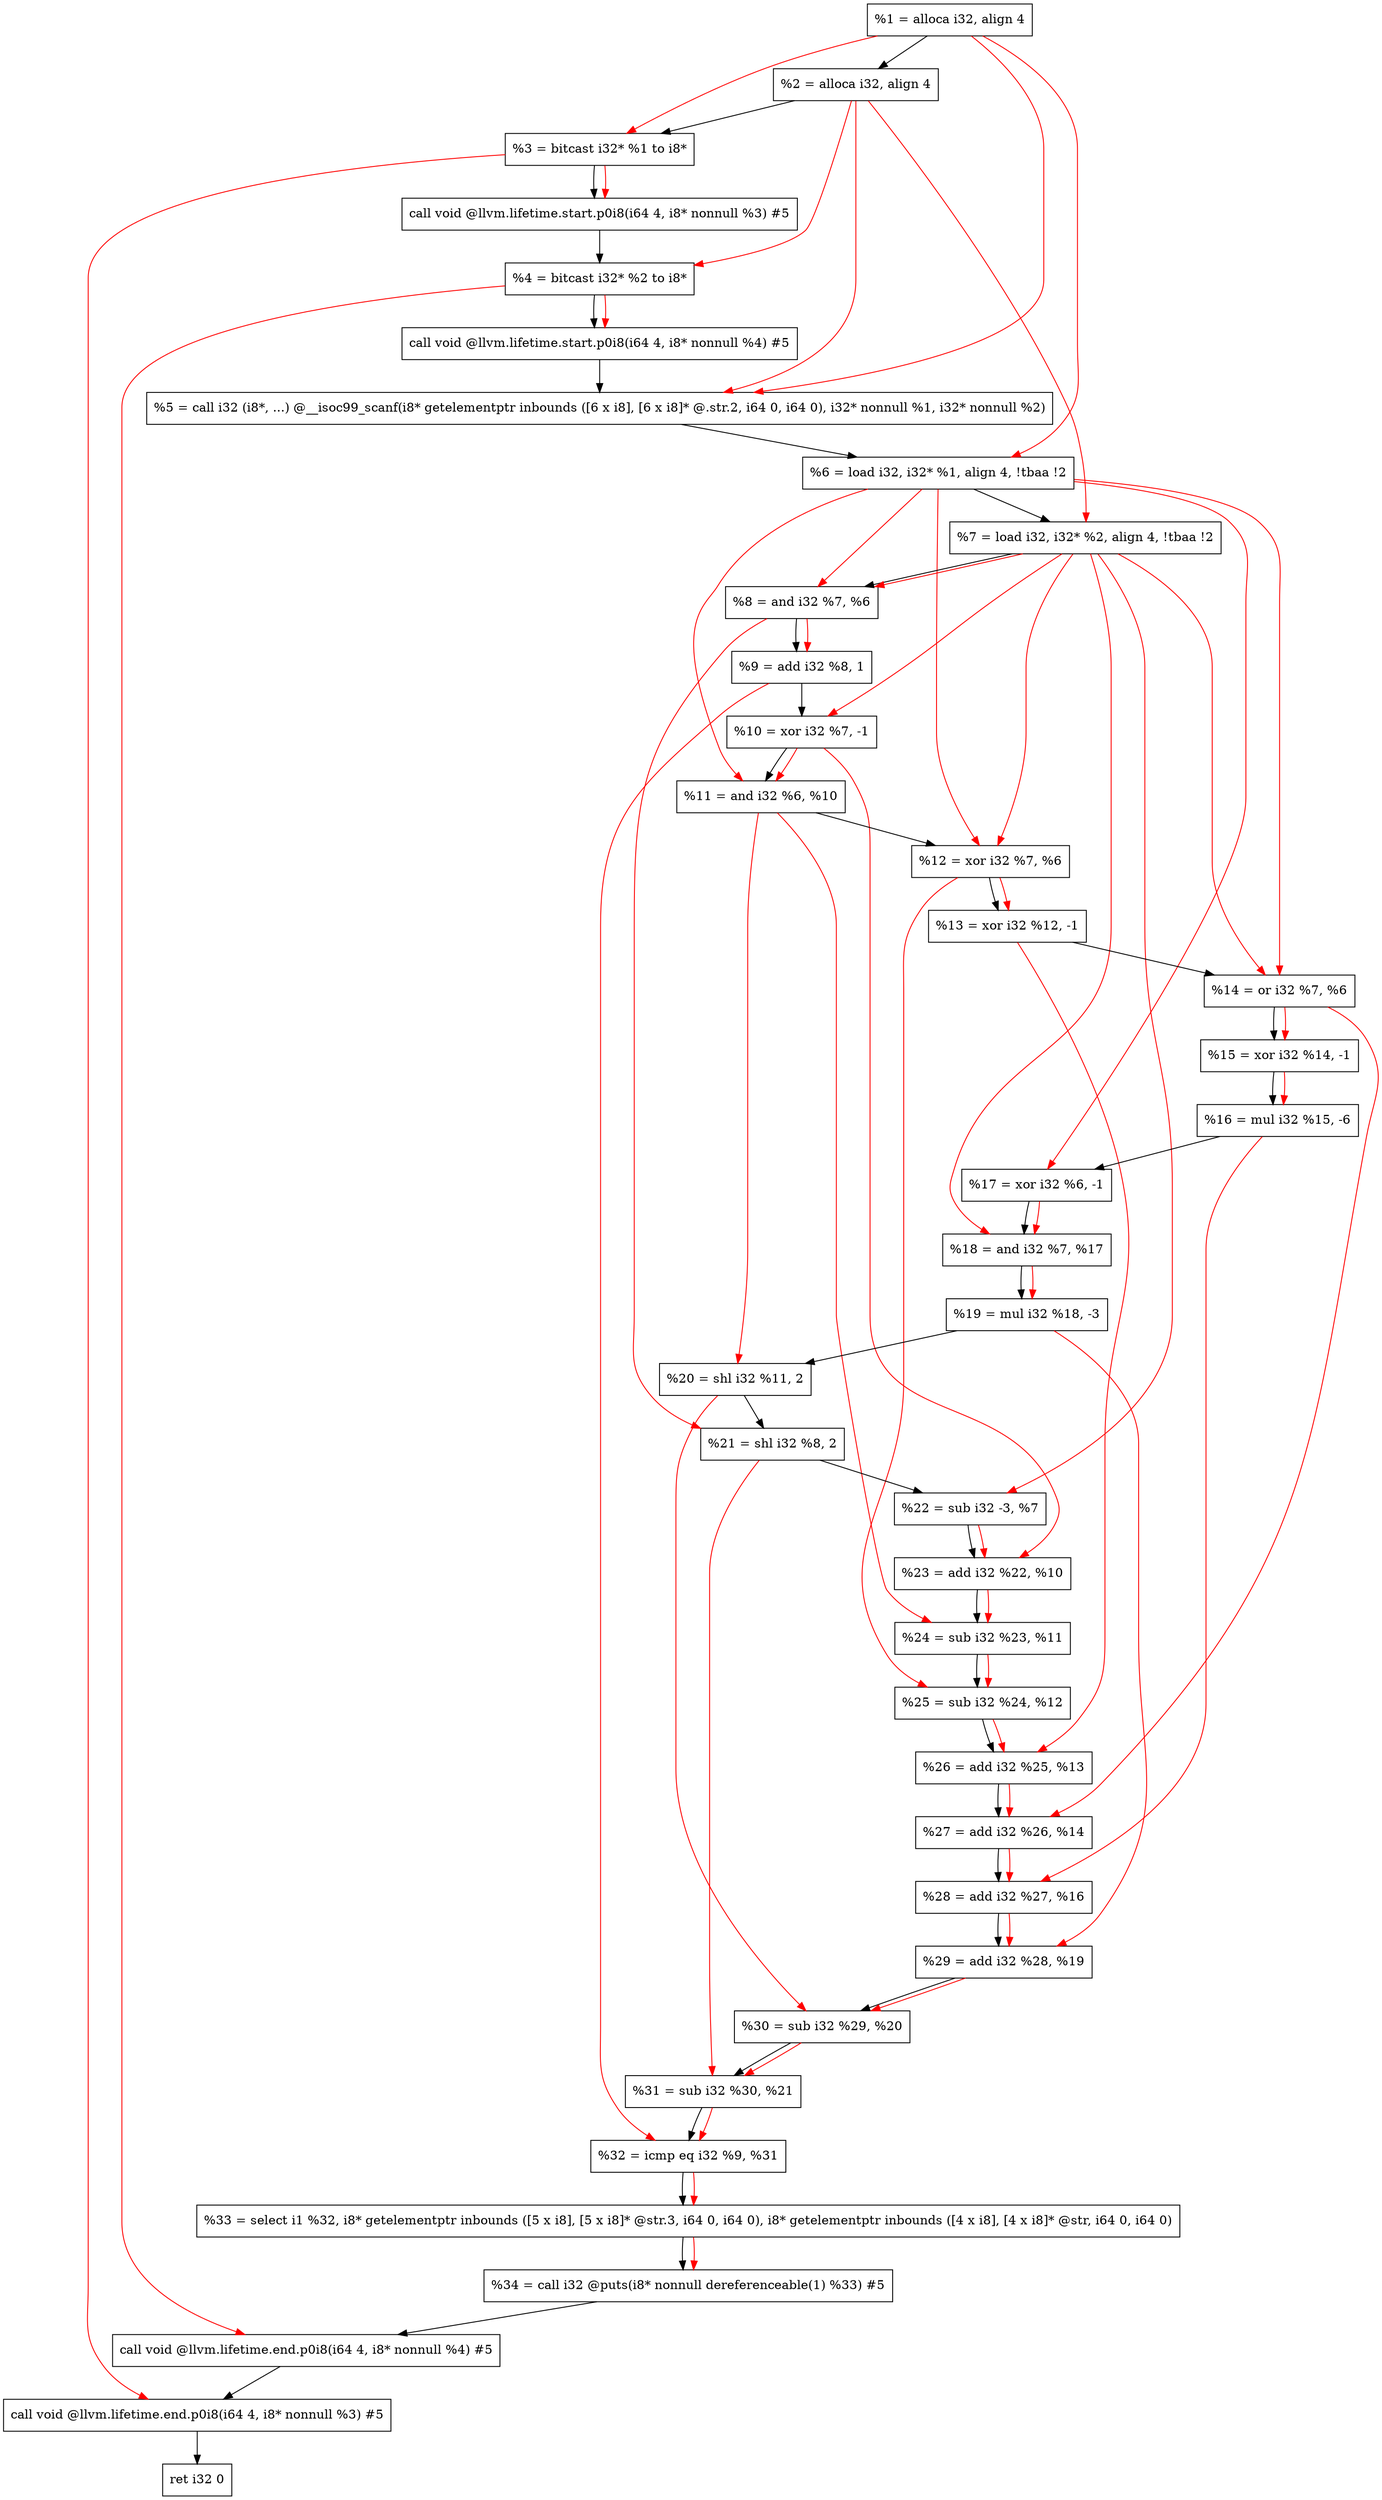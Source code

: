digraph "DFG for'main' function" {
	Node0xdbcdc8[shape=record, label="  %1 = alloca i32, align 4"];
	Node0xdbce48[shape=record, label="  %2 = alloca i32, align 4"];
	Node0xdbced8[shape=record, label="  %3 = bitcast i32* %1 to i8*"];
	Node0xdbd338[shape=record, label="  call void @llvm.lifetime.start.p0i8(i64 4, i8* nonnull %3) #5"];
	Node0xdbd418[shape=record, label="  %4 = bitcast i32* %2 to i8*"];
	Node0xdbd538[shape=record, label="  call void @llvm.lifetime.start.p0i8(i64 4, i8* nonnull %4) #5"];
	Node0xdbd770[shape=record, label="  %5 = call i32 (i8*, ...) @__isoc99_scanf(i8* getelementptr inbounds ([6 x i8], [6 x i8]* @.str.2, i64 0, i64 0), i32* nonnull %1, i32* nonnull %2)"];
	Node0xdbd828[shape=record, label="  %6 = load i32, i32* %1, align 4, !tbaa !2"];
	Node0xdbe798[shape=record, label="  %7 = load i32, i32* %2, align 4, !tbaa !2"];
	Node0xdbee20[shape=record, label="  %8 = and i32 %7, %6"];
	Node0xdbee90[shape=record, label="  %9 = add i32 %8, 1"];
	Node0xdbef00[shape=record, label="  %10 = xor i32 %7, -1"];
	Node0xdbef70[shape=record, label="  %11 = and i32 %6, %10"];
	Node0xdbefe0[shape=record, label="  %12 = xor i32 %7, %6"];
	Node0xdbf050[shape=record, label="  %13 = xor i32 %12, -1"];
	Node0xdbf0c0[shape=record, label="  %14 = or i32 %7, %6"];
	Node0xdbf130[shape=record, label="  %15 = xor i32 %14, -1"];
	Node0xdbf1a0[shape=record, label="  %16 = mul i32 %15, -6"];
	Node0xdbf210[shape=record, label="  %17 = xor i32 %6, -1"];
	Node0xdbf280[shape=record, label="  %18 = and i32 %7, %17"];
	Node0xdbf2f0[shape=record, label="  %19 = mul i32 %18, -3"];
	Node0xdbf360[shape=record, label="  %20 = shl i32 %11, 2"];
	Node0xdbf3d0[shape=record, label="  %21 = shl i32 %8, 2"];
	Node0xdbf440[shape=record, label="  %22 = sub i32 -3, %7"];
	Node0xdbf4b0[shape=record, label="  %23 = add i32 %22, %10"];
	Node0xdbf520[shape=record, label="  %24 = sub i32 %23, %11"];
	Node0xdbf590[shape=record, label="  %25 = sub i32 %24, %12"];
	Node0xdbf600[shape=record, label="  %26 = add i32 %25, %13"];
	Node0xdbf670[shape=record, label="  %27 = add i32 %26, %14"];
	Node0xdbf6e0[shape=record, label="  %28 = add i32 %27, %16"];
	Node0xdbf750[shape=record, label="  %29 = add i32 %28, %19"];
	Node0xdbf7c0[shape=record, label="  %30 = sub i32 %29, %20"];
	Node0xdbf830[shape=record, label="  %31 = sub i32 %30, %21"];
	Node0xdbf8a0[shape=record, label="  %32 = icmp eq i32 %9, %31"];
	Node0xd5d9d8[shape=record, label="  %33 = select i1 %32, i8* getelementptr inbounds ([5 x i8], [5 x i8]* @str.3, i64 0, i64 0), i8* getelementptr inbounds ([4 x i8], [4 x i8]* @str, i64 0, i64 0)"];
	Node0xdbfb40[shape=record, label="  %34 = call i32 @puts(i8* nonnull dereferenceable(1) %33) #5"];
	Node0xdbfd98[shape=record, label="  call void @llvm.lifetime.end.p0i8(i64 4, i8* nonnull %4) #5"];
	Node0xdbfef8[shape=record, label="  call void @llvm.lifetime.end.p0i8(i64 4, i8* nonnull %3) #5"];
	Node0xdbffb8[shape=record, label="  ret i32 0"];
	Node0xdbcdc8 -> Node0xdbce48;
	Node0xdbce48 -> Node0xdbced8;
	Node0xdbced8 -> Node0xdbd338;
	Node0xdbd338 -> Node0xdbd418;
	Node0xdbd418 -> Node0xdbd538;
	Node0xdbd538 -> Node0xdbd770;
	Node0xdbd770 -> Node0xdbd828;
	Node0xdbd828 -> Node0xdbe798;
	Node0xdbe798 -> Node0xdbee20;
	Node0xdbee20 -> Node0xdbee90;
	Node0xdbee90 -> Node0xdbef00;
	Node0xdbef00 -> Node0xdbef70;
	Node0xdbef70 -> Node0xdbefe0;
	Node0xdbefe0 -> Node0xdbf050;
	Node0xdbf050 -> Node0xdbf0c0;
	Node0xdbf0c0 -> Node0xdbf130;
	Node0xdbf130 -> Node0xdbf1a0;
	Node0xdbf1a0 -> Node0xdbf210;
	Node0xdbf210 -> Node0xdbf280;
	Node0xdbf280 -> Node0xdbf2f0;
	Node0xdbf2f0 -> Node0xdbf360;
	Node0xdbf360 -> Node0xdbf3d0;
	Node0xdbf3d0 -> Node0xdbf440;
	Node0xdbf440 -> Node0xdbf4b0;
	Node0xdbf4b0 -> Node0xdbf520;
	Node0xdbf520 -> Node0xdbf590;
	Node0xdbf590 -> Node0xdbf600;
	Node0xdbf600 -> Node0xdbf670;
	Node0xdbf670 -> Node0xdbf6e0;
	Node0xdbf6e0 -> Node0xdbf750;
	Node0xdbf750 -> Node0xdbf7c0;
	Node0xdbf7c0 -> Node0xdbf830;
	Node0xdbf830 -> Node0xdbf8a0;
	Node0xdbf8a0 -> Node0xd5d9d8;
	Node0xd5d9d8 -> Node0xdbfb40;
	Node0xdbfb40 -> Node0xdbfd98;
	Node0xdbfd98 -> Node0xdbfef8;
	Node0xdbfef8 -> Node0xdbffb8;
edge [color=red]
	Node0xdbcdc8 -> Node0xdbced8;
	Node0xdbced8 -> Node0xdbd338;
	Node0xdbce48 -> Node0xdbd418;
	Node0xdbd418 -> Node0xdbd538;
	Node0xdbcdc8 -> Node0xdbd770;
	Node0xdbce48 -> Node0xdbd770;
	Node0xdbcdc8 -> Node0xdbd828;
	Node0xdbce48 -> Node0xdbe798;
	Node0xdbe798 -> Node0xdbee20;
	Node0xdbd828 -> Node0xdbee20;
	Node0xdbee20 -> Node0xdbee90;
	Node0xdbe798 -> Node0xdbef00;
	Node0xdbd828 -> Node0xdbef70;
	Node0xdbef00 -> Node0xdbef70;
	Node0xdbe798 -> Node0xdbefe0;
	Node0xdbd828 -> Node0xdbefe0;
	Node0xdbefe0 -> Node0xdbf050;
	Node0xdbe798 -> Node0xdbf0c0;
	Node0xdbd828 -> Node0xdbf0c0;
	Node0xdbf0c0 -> Node0xdbf130;
	Node0xdbf130 -> Node0xdbf1a0;
	Node0xdbd828 -> Node0xdbf210;
	Node0xdbe798 -> Node0xdbf280;
	Node0xdbf210 -> Node0xdbf280;
	Node0xdbf280 -> Node0xdbf2f0;
	Node0xdbef70 -> Node0xdbf360;
	Node0xdbee20 -> Node0xdbf3d0;
	Node0xdbe798 -> Node0xdbf440;
	Node0xdbf440 -> Node0xdbf4b0;
	Node0xdbef00 -> Node0xdbf4b0;
	Node0xdbf4b0 -> Node0xdbf520;
	Node0xdbef70 -> Node0xdbf520;
	Node0xdbf520 -> Node0xdbf590;
	Node0xdbefe0 -> Node0xdbf590;
	Node0xdbf590 -> Node0xdbf600;
	Node0xdbf050 -> Node0xdbf600;
	Node0xdbf600 -> Node0xdbf670;
	Node0xdbf0c0 -> Node0xdbf670;
	Node0xdbf670 -> Node0xdbf6e0;
	Node0xdbf1a0 -> Node0xdbf6e0;
	Node0xdbf6e0 -> Node0xdbf750;
	Node0xdbf2f0 -> Node0xdbf750;
	Node0xdbf750 -> Node0xdbf7c0;
	Node0xdbf360 -> Node0xdbf7c0;
	Node0xdbf7c0 -> Node0xdbf830;
	Node0xdbf3d0 -> Node0xdbf830;
	Node0xdbee90 -> Node0xdbf8a0;
	Node0xdbf830 -> Node0xdbf8a0;
	Node0xdbf8a0 -> Node0xd5d9d8;
	Node0xd5d9d8 -> Node0xdbfb40;
	Node0xdbd418 -> Node0xdbfd98;
	Node0xdbced8 -> Node0xdbfef8;
}
